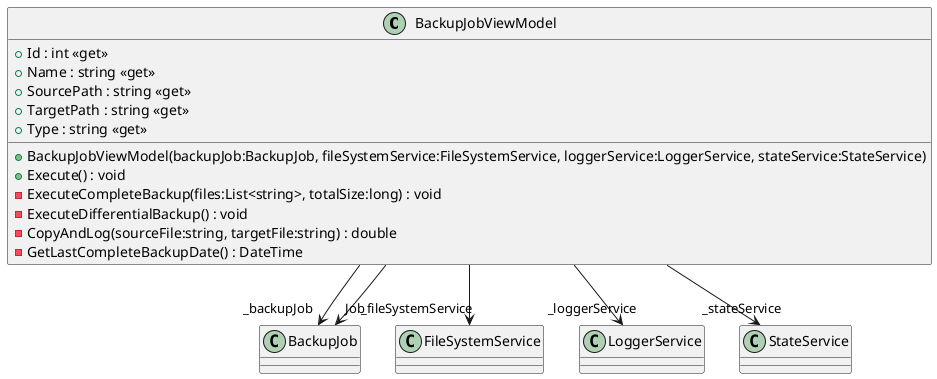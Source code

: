 @startuml
class BackupJobViewModel {
    + BackupJobViewModel(backupJob:BackupJob, fileSystemService:FileSystemService, loggerService:LoggerService, stateService:StateService)
    + Id : int <<get>>
    + Name : string <<get>>
    + SourcePath : string <<get>>
    + TargetPath : string <<get>>
    + Type : string <<get>>
    + Execute() : void
    - ExecuteCompleteBackup(files:List<string>, totalSize:long) : void
    - ExecuteDifferentialBackup() : void
    - CopyAndLog(sourceFile:string, targetFile:string) : double
    - GetLastCompleteBackupDate() : DateTime
}
BackupJobViewModel --> "_backupJob" BackupJob
BackupJobViewModel --> "_fileSystemService" FileSystemService
BackupJobViewModel --> "_loggerService" LoggerService
BackupJobViewModel --> "_stateService" StateService
BackupJobViewModel --> "Job" BackupJob
@enduml
